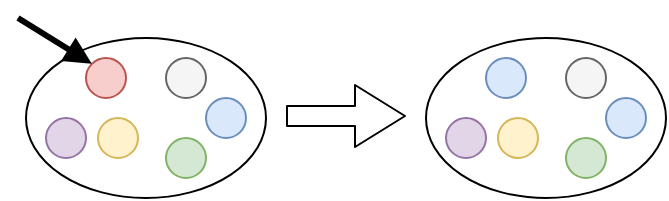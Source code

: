 <mxfile version="24.7.17">
  <diagram name="ページ1" id="xpNTQWTKMIGmPehvb3ep">
    <mxGraphModel dx="954" dy="606" grid="1" gridSize="10" guides="1" tooltips="1" connect="1" arrows="1" fold="1" page="1" pageScale="1" pageWidth="827" pageHeight="1169" math="0" shadow="0">
      <root>
        <mxCell id="0" />
        <mxCell id="1" parent="0" />
        <mxCell id="-uQbCbEMbA7XAasOpxdS-10" value="" style="ellipse;whiteSpace=wrap;html=1;" vertex="1" parent="1">
          <mxGeometry x="14" y="20" width="120" height="80" as="geometry" />
        </mxCell>
        <mxCell id="-uQbCbEMbA7XAasOpxdS-19" value="" style="edgeStyle=none;orthogonalLoop=1;jettySize=auto;html=1;shape=flexArrow;rounded=1;startSize=8;endSize=8;" edge="1" parent="1">
          <mxGeometry width="100" relative="1" as="geometry">
            <mxPoint x="144" y="59" as="sourcePoint" />
            <mxPoint x="204" y="59" as="targetPoint" />
            <Array as="points" />
          </mxGeometry>
        </mxCell>
        <mxCell id="-uQbCbEMbA7XAasOpxdS-34" value="" style="ellipse;whiteSpace=wrap;html=1;aspect=fixed;fillColor=#f8cecc;strokeColor=#b85450;" vertex="1" parent="1">
          <mxGeometry x="44" y="30" width="20" height="20" as="geometry" />
        </mxCell>
        <mxCell id="-uQbCbEMbA7XAasOpxdS-36" value="" style="ellipse;whiteSpace=wrap;html=1;aspect=fixed;fillColor=#dae8fc;strokeColor=#6c8ebf;" vertex="1" parent="1">
          <mxGeometry x="104" y="50" width="20" height="20" as="geometry" />
        </mxCell>
        <mxCell id="-uQbCbEMbA7XAasOpxdS-37" value="" style="ellipse;whiteSpace=wrap;html=1;aspect=fixed;fillColor=#fff2cc;strokeColor=#d6b656;" vertex="1" parent="1">
          <mxGeometry x="50" y="60" width="20" height="20" as="geometry" />
        </mxCell>
        <mxCell id="-uQbCbEMbA7XAasOpxdS-38" value="" style="ellipse;whiteSpace=wrap;html=1;aspect=fixed;fillColor=#d5e8d4;strokeColor=#82b366;" vertex="1" parent="1">
          <mxGeometry x="84" y="70" width="20" height="20" as="geometry" />
        </mxCell>
        <mxCell id="-uQbCbEMbA7XAasOpxdS-39" value="" style="ellipse;whiteSpace=wrap;html=1;aspect=fixed;fillColor=#e1d5e7;strokeColor=#9673a6;" vertex="1" parent="1">
          <mxGeometry x="24" y="60" width="20" height="20" as="geometry" />
        </mxCell>
        <mxCell id="-uQbCbEMbA7XAasOpxdS-40" value="" style="ellipse;whiteSpace=wrap;html=1;aspect=fixed;fillColor=#f5f5f5;strokeColor=#666666;fontColor=#333333;" vertex="1" parent="1">
          <mxGeometry x="84" y="30" width="20" height="20" as="geometry" />
        </mxCell>
        <mxCell id="-uQbCbEMbA7XAasOpxdS-69" value="" style="ellipse;whiteSpace=wrap;html=1;" vertex="1" parent="1">
          <mxGeometry x="214" y="20" width="120" height="80" as="geometry" />
        </mxCell>
        <mxCell id="-uQbCbEMbA7XAasOpxdS-70" value="" style="ellipse;whiteSpace=wrap;html=1;aspect=fixed;fillColor=#dae8fc;strokeColor=#6c8ebf;" vertex="1" parent="1">
          <mxGeometry x="244" y="30" width="20" height="20" as="geometry" />
        </mxCell>
        <mxCell id="-uQbCbEMbA7XAasOpxdS-71" value="" style="ellipse;whiteSpace=wrap;html=1;aspect=fixed;fillColor=#dae8fc;strokeColor=#6c8ebf;" vertex="1" parent="1">
          <mxGeometry x="304" y="50" width="20" height="20" as="geometry" />
        </mxCell>
        <mxCell id="-uQbCbEMbA7XAasOpxdS-72" value="" style="ellipse;whiteSpace=wrap;html=1;aspect=fixed;fillColor=#fff2cc;strokeColor=#d6b656;" vertex="1" parent="1">
          <mxGeometry x="250" y="60" width="20" height="20" as="geometry" />
        </mxCell>
        <mxCell id="-uQbCbEMbA7XAasOpxdS-73" value="" style="ellipse;whiteSpace=wrap;html=1;aspect=fixed;fillColor=#d5e8d4;strokeColor=#82b366;" vertex="1" parent="1">
          <mxGeometry x="284" y="70" width="20" height="20" as="geometry" />
        </mxCell>
        <mxCell id="-uQbCbEMbA7XAasOpxdS-74" value="" style="ellipse;whiteSpace=wrap;html=1;aspect=fixed;fillColor=#e1d5e7;strokeColor=#9673a6;" vertex="1" parent="1">
          <mxGeometry x="224" y="60" width="20" height="20" as="geometry" />
        </mxCell>
        <mxCell id="-uQbCbEMbA7XAasOpxdS-75" value="" style="ellipse;whiteSpace=wrap;html=1;aspect=fixed;fillColor=#f5f5f5;strokeColor=#666666;fontColor=#333333;" vertex="1" parent="1">
          <mxGeometry x="284" y="30" width="20" height="20" as="geometry" />
        </mxCell>
        <mxCell id="-uQbCbEMbA7XAasOpxdS-76" value="" style="edgeStyle=none;orthogonalLoop=1;jettySize=auto;html=1;rounded=0;entryX=0;entryY=0;entryDx=0;entryDy=0;strokeWidth=3;endArrow=block;endFill=1;" edge="1" parent="1" target="-uQbCbEMbA7XAasOpxdS-34">
          <mxGeometry width="100" relative="1" as="geometry">
            <mxPoint x="10" y="10" as="sourcePoint" />
            <mxPoint x="110" y="10" as="targetPoint" />
            <Array as="points" />
          </mxGeometry>
        </mxCell>
      </root>
    </mxGraphModel>
  </diagram>
</mxfile>
